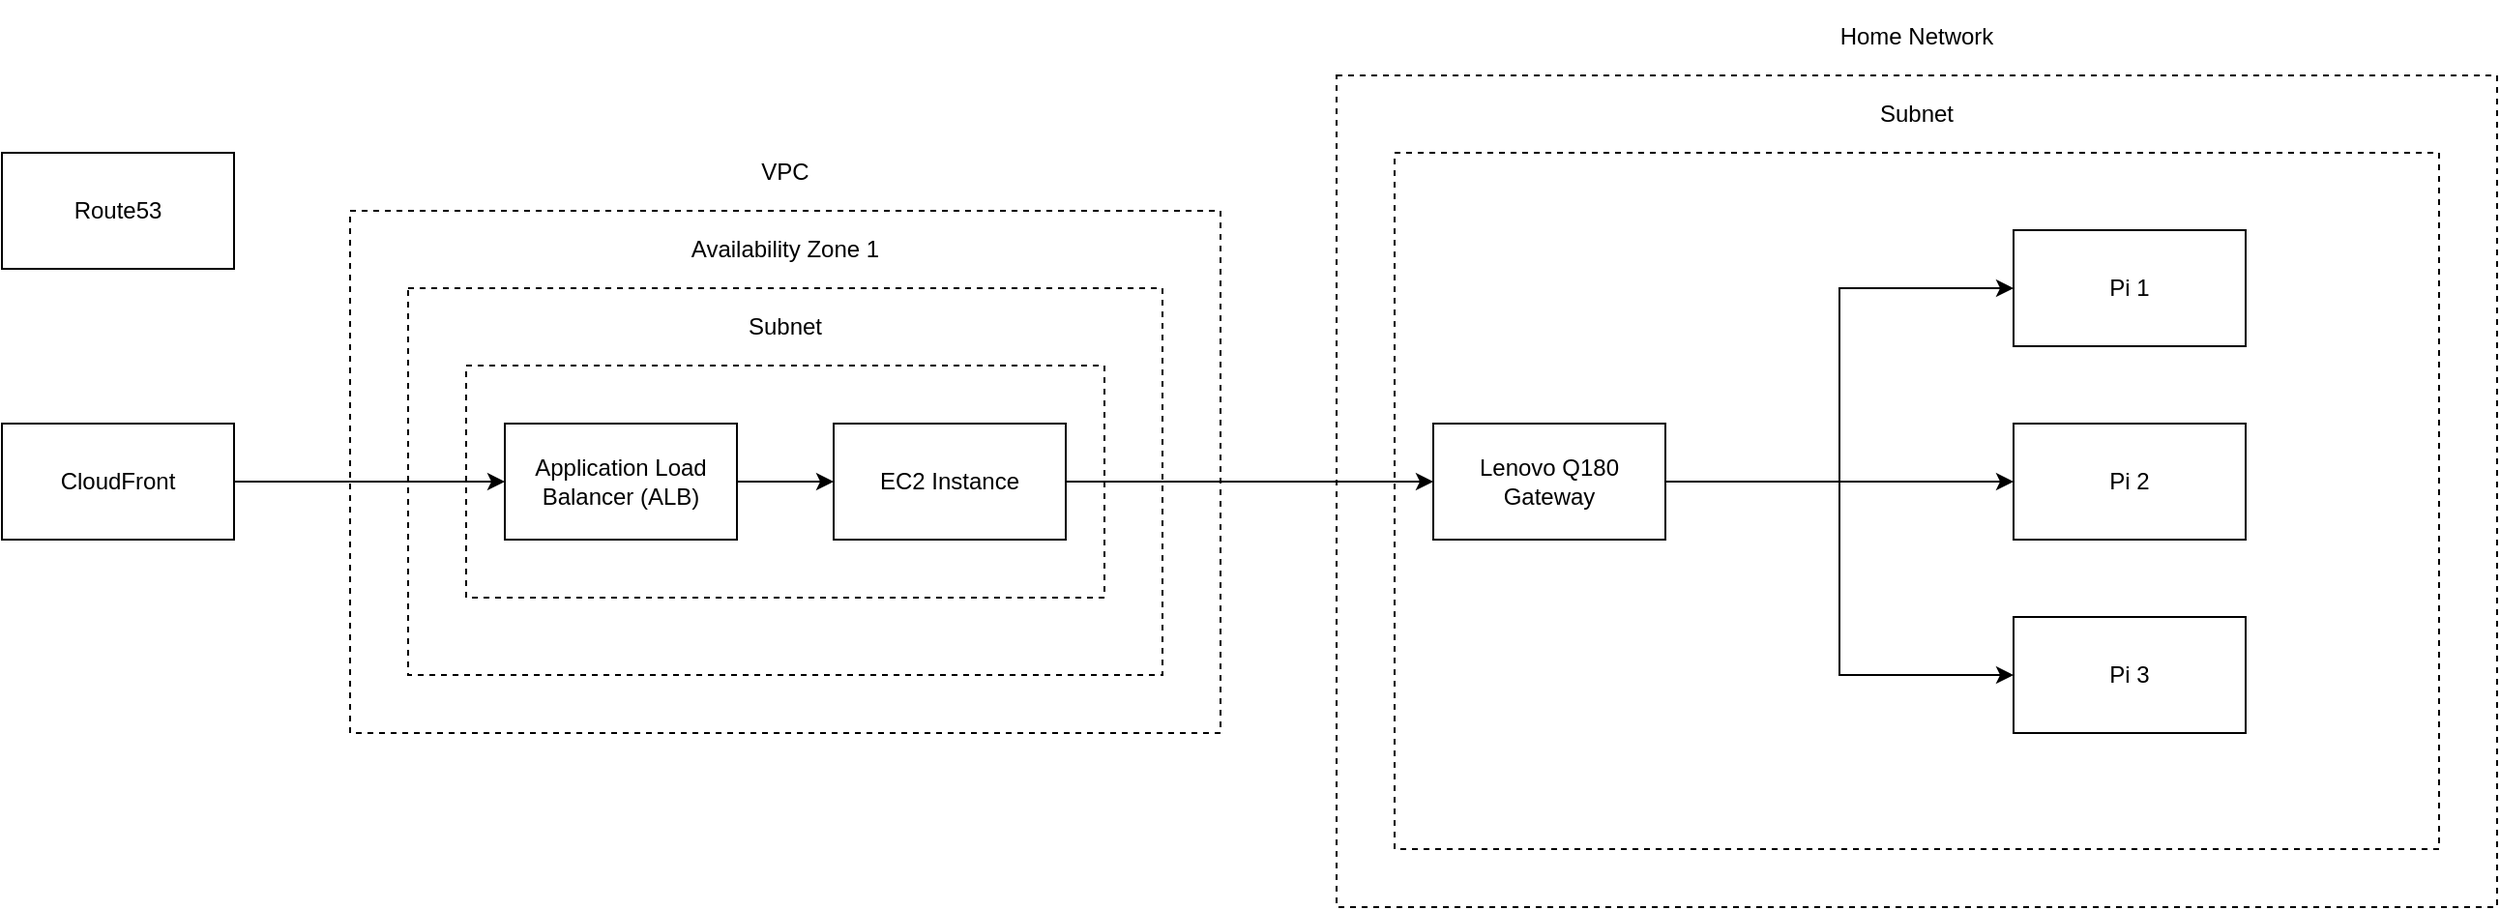 <mxfile version="21.7.2" type="github">
  <diagram name="Page-1" id="C4PU5i6eVr4kc8SF1UN9">
    <mxGraphModel dx="2577" dy="943" grid="1" gridSize="10" guides="1" tooltips="1" connect="1" arrows="1" fold="1" page="1" pageScale="1" pageWidth="850" pageHeight="1100" math="0" shadow="0">
      <root>
        <mxCell id="0" />
        <mxCell id="1" parent="0" />
        <mxCell id="t_NcicsKx9iHg6ldKBpu-12" value="&lt;p style=&quot;line-height: 100%;&quot;&gt;Home Network&lt;/p&gt;" style="rounded=0;whiteSpace=wrap;html=1;dashed=1;align=center;verticalAlign=bottom;spacingLeft=0;labelPosition=center;verticalLabelPosition=top;" vertex="1" parent="1">
          <mxGeometry x="550" y="340" width="600" height="430" as="geometry" />
        </mxCell>
        <mxCell id="t_NcicsKx9iHg6ldKBpu-13" value="&lt;p style=&quot;line-height: 100%;&quot;&gt;Subnet&lt;/p&gt;" style="rounded=0;whiteSpace=wrap;html=1;dashed=1;align=center;verticalAlign=bottom;spacingLeft=0;labelPosition=center;verticalLabelPosition=top;" vertex="1" parent="1">
          <mxGeometry x="580" y="380" width="540" height="360" as="geometry" />
        </mxCell>
        <mxCell id="t_NcicsKx9iHg6ldKBpu-1" value="&lt;p style=&quot;line-height: 100%;&quot;&gt;VPC&lt;/p&gt;" style="rounded=0;whiteSpace=wrap;html=1;dashed=1;align=center;verticalAlign=bottom;spacingLeft=0;labelPosition=center;verticalLabelPosition=top;" vertex="1" parent="1">
          <mxGeometry x="40" y="410" width="450" height="270" as="geometry" />
        </mxCell>
        <mxCell id="t_NcicsKx9iHg6ldKBpu-2" value="&lt;p style=&quot;line-height: 100%;&quot;&gt;Availability Zone 1&lt;/p&gt;" style="rounded=0;whiteSpace=wrap;html=1;dashed=1;align=center;verticalAlign=bottom;spacingLeft=0;labelPosition=center;verticalLabelPosition=top;" vertex="1" parent="1">
          <mxGeometry x="70" y="450" width="390" height="200" as="geometry" />
        </mxCell>
        <mxCell id="t_NcicsKx9iHg6ldKBpu-4" value="&lt;p style=&quot;line-height: 100%;&quot;&gt;Subnet&lt;/p&gt;" style="rounded=0;whiteSpace=wrap;html=1;dashed=1;align=center;verticalAlign=bottom;spacingLeft=0;labelPosition=center;verticalLabelPosition=top;" vertex="1" parent="1">
          <mxGeometry x="100" y="490" width="330" height="120" as="geometry" />
        </mxCell>
        <mxCell id="t_NcicsKx9iHg6ldKBpu-11" style="edgeStyle=orthogonalEdgeStyle;rounded=0;orthogonalLoop=1;jettySize=auto;html=1;" edge="1" parent="1" source="t_NcicsKx9iHg6ldKBpu-6" target="t_NcicsKx9iHg6ldKBpu-7">
          <mxGeometry relative="1" as="geometry" />
        </mxCell>
        <mxCell id="t_NcicsKx9iHg6ldKBpu-6" value="Application Load Balancer (ALB)" style="rounded=0;whiteSpace=wrap;html=1;" vertex="1" parent="1">
          <mxGeometry x="120" y="520" width="120" height="60" as="geometry" />
        </mxCell>
        <mxCell id="t_NcicsKx9iHg6ldKBpu-18" style="edgeStyle=orthogonalEdgeStyle;rounded=0;orthogonalLoop=1;jettySize=auto;html=1;exitX=1;exitY=0.5;exitDx=0;exitDy=0;" edge="1" parent="1" source="t_NcicsKx9iHg6ldKBpu-7" target="t_NcicsKx9iHg6ldKBpu-14">
          <mxGeometry relative="1" as="geometry" />
        </mxCell>
        <mxCell id="t_NcicsKx9iHg6ldKBpu-7" value="EC2 Instance" style="rounded=0;whiteSpace=wrap;html=1;" vertex="1" parent="1">
          <mxGeometry x="290" y="520" width="120" height="60" as="geometry" />
        </mxCell>
        <mxCell id="t_NcicsKx9iHg6ldKBpu-10" style="edgeStyle=orthogonalEdgeStyle;rounded=0;orthogonalLoop=1;jettySize=auto;html=1;entryX=0;entryY=0.5;entryDx=0;entryDy=0;" edge="1" parent="1" source="t_NcicsKx9iHg6ldKBpu-8" target="t_NcicsKx9iHg6ldKBpu-6">
          <mxGeometry relative="1" as="geometry" />
        </mxCell>
        <mxCell id="t_NcicsKx9iHg6ldKBpu-8" value="CloudFront" style="rounded=0;whiteSpace=wrap;html=1;" vertex="1" parent="1">
          <mxGeometry x="-140" y="520" width="120" height="60" as="geometry" />
        </mxCell>
        <mxCell id="t_NcicsKx9iHg6ldKBpu-9" value="Route53" style="rounded=0;whiteSpace=wrap;html=1;" vertex="1" parent="1">
          <mxGeometry x="-140" y="380" width="120" height="60" as="geometry" />
        </mxCell>
        <mxCell id="t_NcicsKx9iHg6ldKBpu-19" value="" style="edgeStyle=orthogonalEdgeStyle;rounded=0;orthogonalLoop=1;jettySize=auto;html=1;" edge="1" parent="1" source="t_NcicsKx9iHg6ldKBpu-14" target="t_NcicsKx9iHg6ldKBpu-16">
          <mxGeometry relative="1" as="geometry" />
        </mxCell>
        <mxCell id="t_NcicsKx9iHg6ldKBpu-20" style="edgeStyle=orthogonalEdgeStyle;rounded=0;orthogonalLoop=1;jettySize=auto;html=1;entryX=0;entryY=0.5;entryDx=0;entryDy=0;" edge="1" parent="1" source="t_NcicsKx9iHg6ldKBpu-14" target="t_NcicsKx9iHg6ldKBpu-15">
          <mxGeometry relative="1" as="geometry" />
        </mxCell>
        <mxCell id="t_NcicsKx9iHg6ldKBpu-21" style="edgeStyle=orthogonalEdgeStyle;rounded=0;orthogonalLoop=1;jettySize=auto;html=1;entryX=0;entryY=0.5;entryDx=0;entryDy=0;" edge="1" parent="1" source="t_NcicsKx9iHg6ldKBpu-14" target="t_NcicsKx9iHg6ldKBpu-17">
          <mxGeometry relative="1" as="geometry" />
        </mxCell>
        <mxCell id="t_NcicsKx9iHg6ldKBpu-14" value="Lenovo Q180&lt;br&gt;Gateway" style="rounded=0;whiteSpace=wrap;html=1;" vertex="1" parent="1">
          <mxGeometry x="600" y="520" width="120" height="60" as="geometry" />
        </mxCell>
        <mxCell id="t_NcicsKx9iHg6ldKBpu-15" value="Pi 1" style="rounded=0;whiteSpace=wrap;html=1;" vertex="1" parent="1">
          <mxGeometry x="900" y="420" width="120" height="60" as="geometry" />
        </mxCell>
        <mxCell id="t_NcicsKx9iHg6ldKBpu-16" value="Pi 2" style="rounded=0;whiteSpace=wrap;html=1;" vertex="1" parent="1">
          <mxGeometry x="900" y="520" width="120" height="60" as="geometry" />
        </mxCell>
        <mxCell id="t_NcicsKx9iHg6ldKBpu-17" value="Pi 3" style="rounded=0;whiteSpace=wrap;html=1;" vertex="1" parent="1">
          <mxGeometry x="900" y="620" width="120" height="60" as="geometry" />
        </mxCell>
      </root>
    </mxGraphModel>
  </diagram>
</mxfile>
